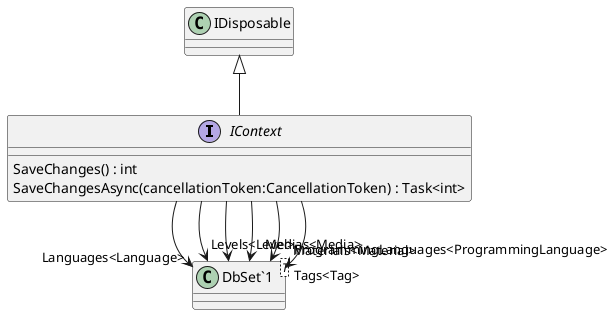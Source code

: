 @startuml
interface IContext {
    SaveChanges() : int
    SaveChangesAsync(cancellationToken:CancellationToken) : Task<int>
}
class "DbSet`1"<T> {
}
IDisposable <|-- IContext
IContext --> "Languages<Language>" "DbSet`1"
IContext --> "Levels<Level>" "DbSet`1"
IContext --> "Materials<Material>" "DbSet`1"
IContext --> "Medias<Media>" "DbSet`1"
IContext --> "ProgrammingLanguages<ProgrammingLanguage>" "DbSet`1"
IContext --> "Tags<Tag>" "DbSet`1"
@enduml
